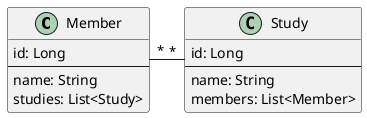 @startuml

class Member {
  id: Long
  --
  name: String
  studies: List<Study>
}

class Study {
  id: Long
  --
  name: String
  members: List<Member>
}

Member "*" - "*" Study

@enduml